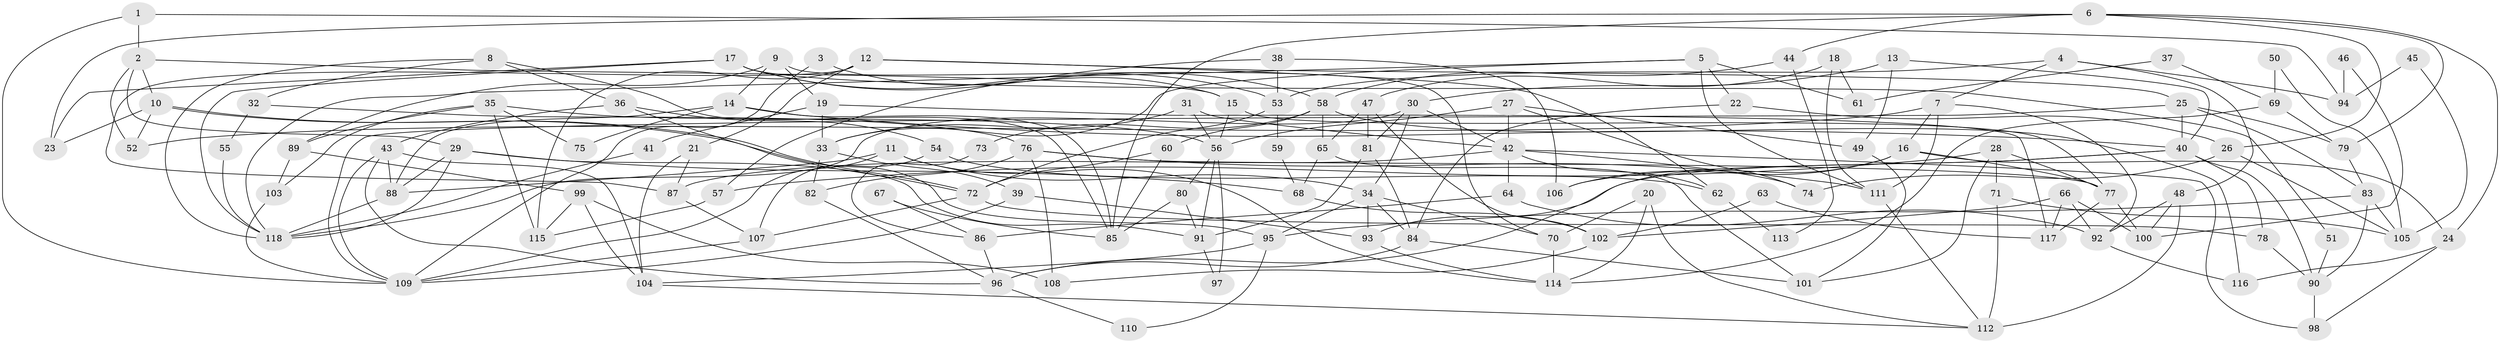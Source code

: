 // coarse degree distribution, {3: 0.1506849315068493, 5: 0.1643835616438356, 2: 0.0958904109589041, 7: 0.1232876712328767, 6: 0.1643835616438356, 9: 0.0273972602739726, 10: 0.0273972602739726, 8: 0.0547945205479452, 4: 0.1917808219178082}
// Generated by graph-tools (version 1.1) at 2025/41/03/06/25 10:41:59]
// undirected, 118 vertices, 236 edges
graph export_dot {
graph [start="1"]
  node [color=gray90,style=filled];
  1;
  2;
  3;
  4;
  5;
  6;
  7;
  8;
  9;
  10;
  11;
  12;
  13;
  14;
  15;
  16;
  17;
  18;
  19;
  20;
  21;
  22;
  23;
  24;
  25;
  26;
  27;
  28;
  29;
  30;
  31;
  32;
  33;
  34;
  35;
  36;
  37;
  38;
  39;
  40;
  41;
  42;
  43;
  44;
  45;
  46;
  47;
  48;
  49;
  50;
  51;
  52;
  53;
  54;
  55;
  56;
  57;
  58;
  59;
  60;
  61;
  62;
  63;
  64;
  65;
  66;
  67;
  68;
  69;
  70;
  71;
  72;
  73;
  74;
  75;
  76;
  77;
  78;
  79;
  80;
  81;
  82;
  83;
  84;
  85;
  86;
  87;
  88;
  89;
  90;
  91;
  92;
  93;
  94;
  95;
  96;
  97;
  98;
  99;
  100;
  101;
  102;
  103;
  104;
  105;
  106;
  107;
  108;
  109;
  110;
  111;
  112;
  113;
  114;
  115;
  116;
  117;
  118;
  1 -- 2;
  1 -- 109;
  1 -- 94;
  2 -- 10;
  2 -- 29;
  2 -- 15;
  2 -- 52;
  3 -- 15;
  3 -- 109;
  4 -- 53;
  4 -- 7;
  4 -- 48;
  4 -- 94;
  5 -- 111;
  5 -- 118;
  5 -- 22;
  5 -- 33;
  5 -- 61;
  6 -- 23;
  6 -- 79;
  6 -- 24;
  6 -- 26;
  6 -- 44;
  6 -- 85;
  7 -- 16;
  7 -- 92;
  7 -- 52;
  7 -- 111;
  8 -- 85;
  8 -- 36;
  8 -- 32;
  8 -- 118;
  9 -- 70;
  9 -- 14;
  9 -- 19;
  9 -- 89;
  10 -- 72;
  10 -- 72;
  10 -- 52;
  10 -- 23;
  11 -- 114;
  11 -- 34;
  11 -- 88;
  11 -- 109;
  12 -- 25;
  12 -- 87;
  12 -- 21;
  12 -- 62;
  12 -- 115;
  13 -- 40;
  13 -- 30;
  13 -- 49;
  14 -- 40;
  14 -- 88;
  14 -- 75;
  14 -- 85;
  15 -- 77;
  15 -- 56;
  16 -- 77;
  16 -- 96;
  16 -- 24;
  16 -- 106;
  17 -- 53;
  17 -- 118;
  17 -- 23;
  17 -- 51;
  17 -- 58;
  18 -- 111;
  18 -- 47;
  18 -- 61;
  19 -- 117;
  19 -- 33;
  19 -- 41;
  20 -- 112;
  20 -- 114;
  20 -- 70;
  21 -- 87;
  21 -- 104;
  22 -- 84;
  22 -- 26;
  24 -- 98;
  24 -- 116;
  25 -- 109;
  25 -- 83;
  25 -- 40;
  25 -- 79;
  26 -- 74;
  26 -- 105;
  27 -- 42;
  27 -- 56;
  27 -- 49;
  27 -- 74;
  28 -- 71;
  28 -- 101;
  28 -- 57;
  28 -- 77;
  29 -- 88;
  29 -- 118;
  29 -- 68;
  29 -- 91;
  30 -- 42;
  30 -- 34;
  30 -- 81;
  30 -- 118;
  31 -- 33;
  31 -- 56;
  31 -- 42;
  32 -- 76;
  32 -- 55;
  33 -- 39;
  33 -- 82;
  34 -- 95;
  34 -- 84;
  34 -- 70;
  34 -- 93;
  35 -- 103;
  35 -- 56;
  35 -- 75;
  35 -- 89;
  35 -- 115;
  36 -- 54;
  36 -- 43;
  36 -- 95;
  37 -- 61;
  37 -- 69;
  38 -- 57;
  38 -- 106;
  38 -- 53;
  39 -- 109;
  39 -- 93;
  40 -- 93;
  40 -- 78;
  40 -- 90;
  40 -- 106;
  41 -- 118;
  42 -- 74;
  42 -- 62;
  42 -- 64;
  42 -- 87;
  42 -- 98;
  43 -- 104;
  43 -- 88;
  43 -- 96;
  43 -- 109;
  44 -- 58;
  44 -- 113;
  45 -- 105;
  45 -- 94;
  46 -- 100;
  46 -- 94;
  47 -- 65;
  47 -- 81;
  47 -- 102;
  48 -- 112;
  48 -- 92;
  48 -- 100;
  49 -- 101;
  50 -- 69;
  50 -- 105;
  51 -- 90;
  53 -- 72;
  53 -- 59;
  54 -- 62;
  54 -- 107;
  55 -- 118;
  56 -- 91;
  56 -- 80;
  56 -- 97;
  57 -- 115;
  58 -- 60;
  58 -- 65;
  58 -- 73;
  58 -- 116;
  59 -- 68;
  60 -- 72;
  60 -- 85;
  62 -- 113;
  63 -- 117;
  63 -- 102;
  64 -- 92;
  64 -- 86;
  65 -- 101;
  65 -- 68;
  66 -- 92;
  66 -- 102;
  66 -- 100;
  66 -- 117;
  67 -- 85;
  67 -- 86;
  68 -- 102;
  69 -- 79;
  69 -- 114;
  70 -- 114;
  71 -- 112;
  71 -- 105;
  72 -- 78;
  72 -- 107;
  73 -- 86;
  76 -- 77;
  76 -- 108;
  76 -- 82;
  76 -- 111;
  77 -- 100;
  77 -- 117;
  78 -- 90;
  79 -- 83;
  80 -- 85;
  80 -- 91;
  81 -- 91;
  81 -- 84;
  82 -- 96;
  83 -- 95;
  83 -- 90;
  83 -- 105;
  84 -- 96;
  84 -- 101;
  86 -- 96;
  87 -- 107;
  88 -- 118;
  89 -- 99;
  89 -- 103;
  90 -- 98;
  91 -- 97;
  92 -- 116;
  93 -- 114;
  95 -- 104;
  95 -- 110;
  96 -- 110;
  99 -- 115;
  99 -- 104;
  99 -- 108;
  102 -- 108;
  103 -- 109;
  104 -- 112;
  107 -- 109;
  111 -- 112;
}
